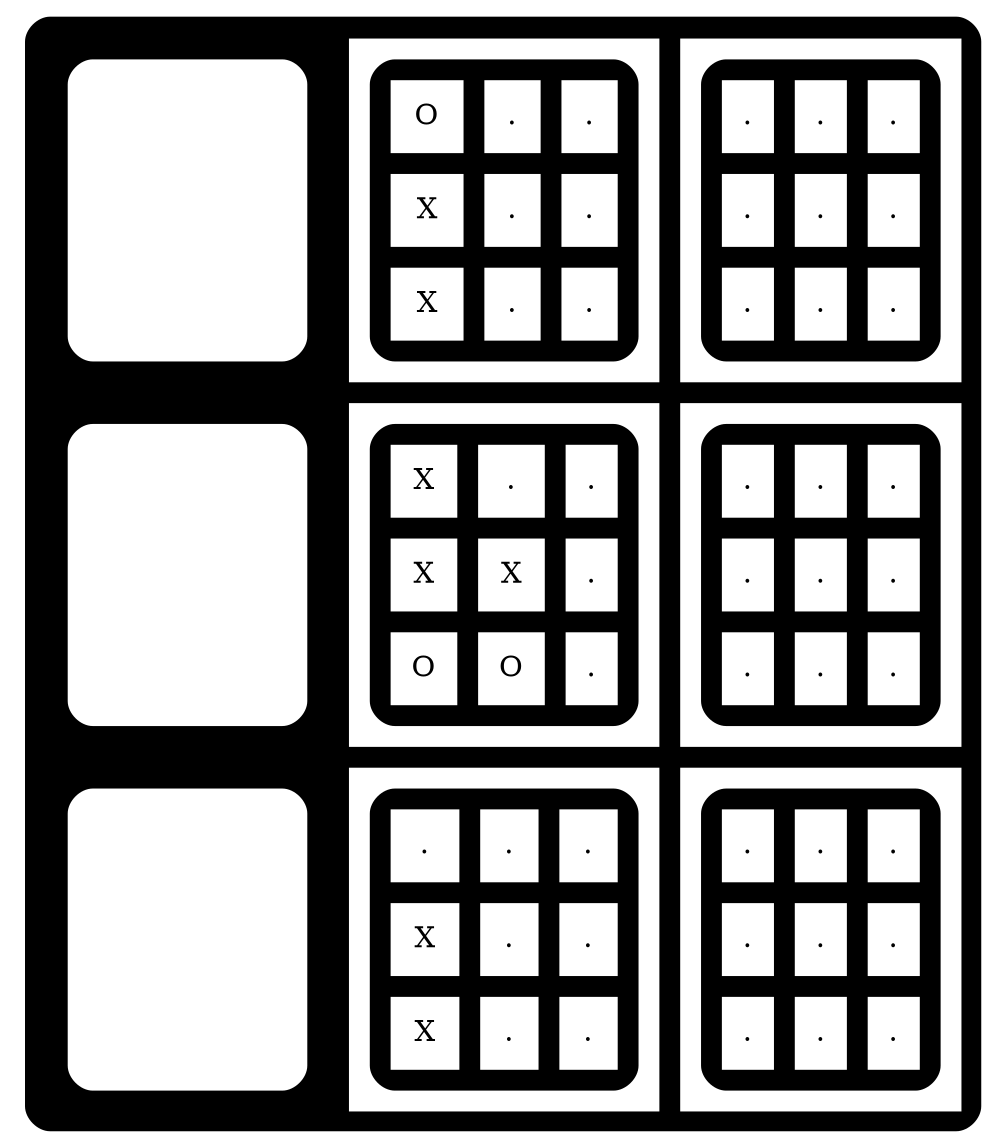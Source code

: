 digraph  {
a0 [shape=none label=<
<TABLE border="0" cellspacing="10" cellpadding="10" style="rounded" bgcolor="black">
<TR>

<TD bgcolor="black">
<TABLE border="0" cellspacing="10" cellpadding="10" style="rounded" bgcolor="white">
<TR>
<TD bgcolor="white">&nbsp;</TD>
<TD bgcolor="white">&nbsp;</TD>
<TD bgcolor="white">&nbsp;</TD>
</TR>
<TR>
<TD bgcolor="white">&nbsp;</TD>
<TD bgcolor="white">&nbsp;</TD>
<TD bgcolor="white">&nbsp;</TD>
</TR>
<TR>
<TD bgcolor="white">&nbsp;</TD>
<TD bgcolor="white">&nbsp;</TD>
<TD bgcolor="white">&nbsp;</TD>
</TR>
</TABLE>
</TD>

<TD bgcolor="white">
<TABLE border="0" cellspacing="10" cellpadding="10" style="rounded" bgcolor="black">
<TR>
<TD bgcolor="white">O</TD>
<TD bgcolor="white">.</TD>
<TD bgcolor="white">.</TD>
</TR>
<TR>
<TD bgcolor="white">X</TD>
<TD bgcolor="white">.</TD>
<TD bgcolor="white">.</TD>
</TR>
<TR>
<TD bgcolor="white">X</TD>
<TD bgcolor="white">.</TD>
<TD bgcolor="white">.</TD>
</TR>
</TABLE>
</TD>

<TD bgcolor="white">
<TABLE border="0" cellspacing="10" cellpadding="10" style="rounded" bgcolor="black">
<TR>
<TD bgcolor="white">.</TD>
<TD bgcolor="white">.</TD>
<TD bgcolor="white">.</TD>
</TR>
<TR>
<TD bgcolor="white">.</TD>
<TD bgcolor="white">.</TD>
<TD bgcolor="white">.</TD>
</TR>
<TR>
<TD bgcolor="white">.</TD>
<TD bgcolor="white">.</TD>
<TD bgcolor="white">.</TD>
</TR>
</TABLE>
</TD>

</TR>
<TR>

<TD bgcolor="black">
<TABLE border="0" cellspacing="10" cellpadding="10" style="rounded" bgcolor="white">
<TR>
<TD bgcolor="white">&nbsp;</TD>
<TD bgcolor="white">&nbsp;</TD>
<TD bgcolor="white">&nbsp;</TD>
</TR>
<TR>
<TD bgcolor="white">&nbsp;</TD>
<TD bgcolor="white">&nbsp;</TD>
<TD bgcolor="white">&nbsp;</TD>
</TR>
<TR>
<TD bgcolor="white">&nbsp;</TD>
<TD bgcolor="white">&nbsp;</TD>
<TD bgcolor="white">&nbsp;</TD>
</TR>
</TABLE>
</TD>

<TD bgcolor="white">
<TABLE border="0" cellspacing="10" cellpadding="10" style="rounded" bgcolor="black">
<TR>
<TD bgcolor="white">X</TD>
<TD bgcolor="white">.</TD>
<TD bgcolor="white">.</TD>
</TR>
<TR>
<TD bgcolor="white">X</TD>
<TD bgcolor="white">X</TD>
<TD bgcolor="white">.</TD>
</TR>
<TR>
<TD bgcolor="white">O</TD>
<TD bgcolor="white">O</TD>
<TD bgcolor="white">.</TD>
</TR>
</TABLE>
</TD>

<TD bgcolor="white">
<TABLE border="0" cellspacing="10" cellpadding="10" style="rounded" bgcolor="black">
<TR>
<TD bgcolor="white">.</TD>
<TD bgcolor="white">.</TD>
<TD bgcolor="white">.</TD>
</TR>
<TR>
<TD bgcolor="white">.</TD>
<TD bgcolor="white">.</TD>
<TD bgcolor="white">.</TD>
</TR>
<TR>
<TD bgcolor="white">.</TD>
<TD bgcolor="white">.</TD>
<TD bgcolor="white">.</TD>
</TR>
</TABLE>
</TD>

</TR>
<TR>

<TD bgcolor="black">
<TABLE border="0" cellspacing="10" cellpadding="10" style="rounded" bgcolor="white">
<TR>
<TD bgcolor="white">&nbsp;</TD>
<TD bgcolor="white">&nbsp;</TD>
<TD bgcolor="white">&nbsp;</TD>
</TR>
<TR>
<TD bgcolor="white">&nbsp;</TD>
<TD bgcolor="white">&nbsp;</TD>
<TD bgcolor="white">&nbsp;</TD>
</TR>
<TR>
<TD bgcolor="white">&nbsp;</TD>
<TD bgcolor="white">&nbsp;</TD>
<TD bgcolor="white">&nbsp;</TD>
</TR>
</TABLE>
</TD>

<TD bgcolor="white">
<TABLE border="0" cellspacing="10" cellpadding="10" style="rounded" bgcolor="black">
<TR>
<TD bgcolor="white">.</TD>
<TD bgcolor="white">.</TD>
<TD bgcolor="white">.</TD>
</TR>
<TR>
<TD bgcolor="white">X</TD>
<TD bgcolor="white">.</TD>
<TD bgcolor="white">.</TD>
</TR>
<TR>
<TD bgcolor="white">X</TD>
<TD bgcolor="white">.</TD>
<TD bgcolor="white">.</TD>
</TR>
</TABLE>
</TD>

<TD bgcolor="white">
<TABLE border="0" cellspacing="10" cellpadding="10" style="rounded" bgcolor="black">
<TR>
<TD bgcolor="white">.</TD>
<TD bgcolor="white">.</TD>
<TD bgcolor="white">.</TD>
</TR>
<TR>
<TD bgcolor="white">.</TD>
<TD bgcolor="white">.</TD>
<TD bgcolor="white">.</TD>
</TR>
<TR>
<TD bgcolor="white">.</TD>
<TD bgcolor="white">.</TD>
<TD bgcolor="white">.</TD>
</TR>
</TABLE>
</TD>

</TR>
</TABLE>

>];

}
